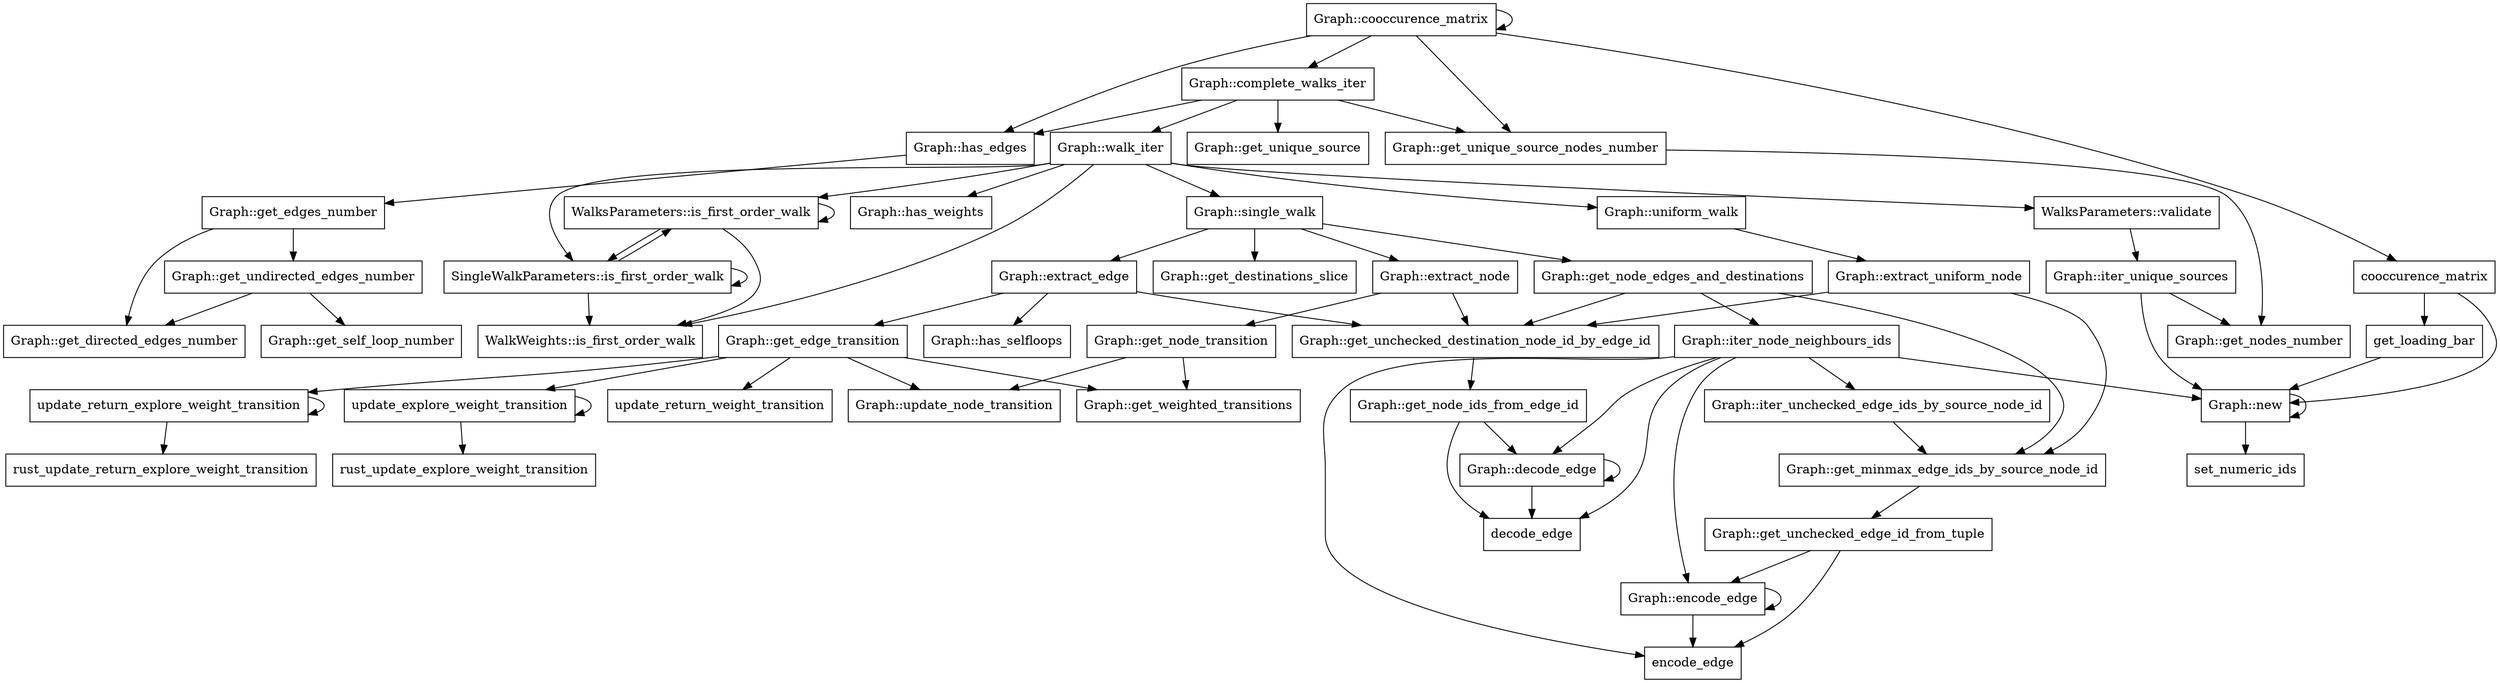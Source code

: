 digraph deps {
	node [shape=box];

	"Graph::walk_iter"
	"get_loading_bar"
	"Graph::complete_walks_iter"
	"Graph::get_unchecked_destination_node_id_by_edge_id"
	"encode_edge"
	"WalksParameters::validate"
	"Graph::has_weights"
	"decode_edge"
	"Graph::iter_node_neighbours_ids"
	"Graph::get_node_edges_and_destinations"
	"update_explore_weight_transition"
	"Graph::update_node_transition"
	"Graph::get_node_ids_from_edge_id"
	"Graph::extract_node"
	"Graph::get_minmax_edge_ids_by_source_node_id"
	"cooccurence_matrix"
	"update_return_weight_transition"
	"Graph::encode_edge"
	"Graph::get_unchecked_edge_id_from_tuple"
	"Graph::get_edges_number"
	"Graph::new"
	"set_numeric_ids"
	"Graph::get_node_transition"
	"Graph::get_nodes_number"
	"WalksParameters::is_first_order_walk"
	"Graph::extract_edge"
	"Graph::extract_uniform_node"
	"rust_update_return_explore_weight_transition"
	"rust_update_explore_weight_transition"
	"WalkWeights::is_first_order_walk"
	"Graph::get_self_loop_number"
	"Graph::iter_unique_sources"
	"Graph::get_weighted_transitions"
	"Graph::has_edges"
	"Graph::get_directed_edges_number"
	"Graph::iter_unchecked_edge_ids_by_source_node_id"
	"Graph::get_unique_source_nodes_number"
	"Graph::get_unique_source"
	"Graph::get_undirected_edges_number"
	"SingleWalkParameters::is_first_order_walk"
	"Graph::uniform_walk"
	"Graph::get_destinations_slice"
	"Graph::has_selfloops"
	"Graph::get_edge_transition"
	"update_return_explore_weight_transition"
	"Graph::cooccurence_matrix"
	"Graph::single_walk"
	"Graph::decode_edge"

	"Graph::walk_iter" -> "WalkWeights::is_first_order_walk"
	"Graph::walk_iter" -> "SingleWalkParameters::is_first_order_walk"
	"Graph::walk_iter" -> "WalksParameters::validate"
	"Graph::walk_iter" -> "WalksParameters::is_first_order_walk"
	"Graph::walk_iter" -> "Graph::single_walk"
	"Graph::walk_iter" -> "Graph::uniform_walk"
	"Graph::walk_iter" -> "Graph::has_weights"
	"get_loading_bar" -> "Graph::new"
	"Graph::complete_walks_iter" -> "Graph::walk_iter"
	"Graph::complete_walks_iter" -> "Graph::get_unique_source"
	"Graph::complete_walks_iter" -> "Graph::has_edges"
	"Graph::complete_walks_iter" -> "Graph::get_unique_source_nodes_number"
	"Graph::get_unchecked_destination_node_id_by_edge_id" -> "Graph::get_node_ids_from_edge_id"
	"WalksParameters::validate" -> "Graph::iter_unique_sources"
	"Graph::iter_node_neighbours_ids" -> "Graph::new"
	"Graph::iter_node_neighbours_ids" -> "encode_edge"
	"Graph::iter_node_neighbours_ids" -> "decode_edge"
	"Graph::iter_node_neighbours_ids" -> "Graph::encode_edge"
	"Graph::iter_node_neighbours_ids" -> "Graph::decode_edge"
	"Graph::iter_node_neighbours_ids" -> "Graph::iter_unchecked_edge_ids_by_source_node_id"
	"Graph::get_node_edges_and_destinations" -> "Graph::get_unchecked_destination_node_id_by_edge_id"
	"Graph::get_node_edges_and_destinations" -> "Graph::get_minmax_edge_ids_by_source_node_id"
	"Graph::get_node_edges_and_destinations" -> "Graph::iter_node_neighbours_ids"
	"update_explore_weight_transition" -> "rust_update_explore_weight_transition"
	"update_explore_weight_transition" -> "update_explore_weight_transition"
	"Graph::get_node_ids_from_edge_id" -> "decode_edge"
	"Graph::get_node_ids_from_edge_id" -> "Graph::decode_edge"
	"Graph::extract_node" -> "Graph::get_unchecked_destination_node_id_by_edge_id"
	"Graph::extract_node" -> "Graph::get_node_transition"
	"Graph::get_minmax_edge_ids_by_source_node_id" -> "Graph::get_unchecked_edge_id_from_tuple"
	"cooccurence_matrix" -> "Graph::new"
	"cooccurence_matrix" -> "get_loading_bar"
	"Graph::encode_edge" -> "encode_edge"
	"Graph::encode_edge" -> "Graph::encode_edge"
	"Graph::get_unchecked_edge_id_from_tuple" -> "encode_edge"
	"Graph::get_unchecked_edge_id_from_tuple" -> "Graph::encode_edge"
	"Graph::get_edges_number" -> "Graph::get_undirected_edges_number"
	"Graph::get_edges_number" -> "Graph::get_directed_edges_number"
	"Graph::new" -> "Graph::new"
	"Graph::new" -> "set_numeric_ids"
	"Graph::get_node_transition" -> "Graph::get_weighted_transitions"
	"Graph::get_node_transition" -> "Graph::update_node_transition"
	"WalksParameters::is_first_order_walk" -> "WalkWeights::is_first_order_walk"
	"WalksParameters::is_first_order_walk" -> "SingleWalkParameters::is_first_order_walk"
	"WalksParameters::is_first_order_walk" -> "WalksParameters::is_first_order_walk"
	"Graph::extract_edge" -> "Graph::get_unchecked_destination_node_id_by_edge_id"
	"Graph::extract_edge" -> "Graph::get_edge_transition"
	"Graph::extract_edge" -> "Graph::has_selfloops"
	"Graph::extract_uniform_node" -> "Graph::get_unchecked_destination_node_id_by_edge_id"
	"Graph::extract_uniform_node" -> "Graph::get_minmax_edge_ids_by_source_node_id"
	"Graph::iter_unique_sources" -> "Graph::new"
	"Graph::iter_unique_sources" -> "Graph::get_nodes_number"
	"Graph::has_edges" -> "Graph::get_edges_number"
	"Graph::iter_unchecked_edge_ids_by_source_node_id" -> "Graph::get_minmax_edge_ids_by_source_node_id"
	"Graph::get_unique_source_nodes_number" -> "Graph::get_nodes_number"
	"Graph::get_undirected_edges_number" -> "Graph::get_self_loop_number"
	"Graph::get_undirected_edges_number" -> "Graph::get_directed_edges_number"
	"SingleWalkParameters::is_first_order_walk" -> "WalkWeights::is_first_order_walk"
	"SingleWalkParameters::is_first_order_walk" -> "SingleWalkParameters::is_first_order_walk"
	"SingleWalkParameters::is_first_order_walk" -> "WalksParameters::is_first_order_walk"
	"Graph::uniform_walk" -> "Graph::extract_uniform_node"
	"Graph::get_edge_transition" -> "update_return_weight_transition"
	"Graph::get_edge_transition" -> "update_explore_weight_transition"
	"Graph::get_edge_transition" -> "update_return_explore_weight_transition"
	"Graph::get_edge_transition" -> "Graph::get_weighted_transitions"
	"Graph::get_edge_transition" -> "Graph::update_node_transition"
	"update_return_explore_weight_transition" -> "rust_update_return_explore_weight_transition"
	"update_return_explore_weight_transition" -> "update_return_explore_weight_transition"
	"Graph::cooccurence_matrix" -> "cooccurence_matrix"
	"Graph::cooccurence_matrix" -> "Graph::cooccurence_matrix"
	"Graph::cooccurence_matrix" -> "Graph::complete_walks_iter"
	"Graph::cooccurence_matrix" -> "Graph::has_edges"
	"Graph::cooccurence_matrix" -> "Graph::get_unique_source_nodes_number"
	"Graph::single_walk" -> "Graph::get_node_edges_and_destinations"
	"Graph::single_walk" -> "Graph::get_destinations_slice"
	"Graph::single_walk" -> "Graph::extract_node"
	"Graph::single_walk" -> "Graph::extract_edge"
	"Graph::decode_edge" -> "decode_edge"
	"Graph::decode_edge" -> "Graph::decode_edge"
}